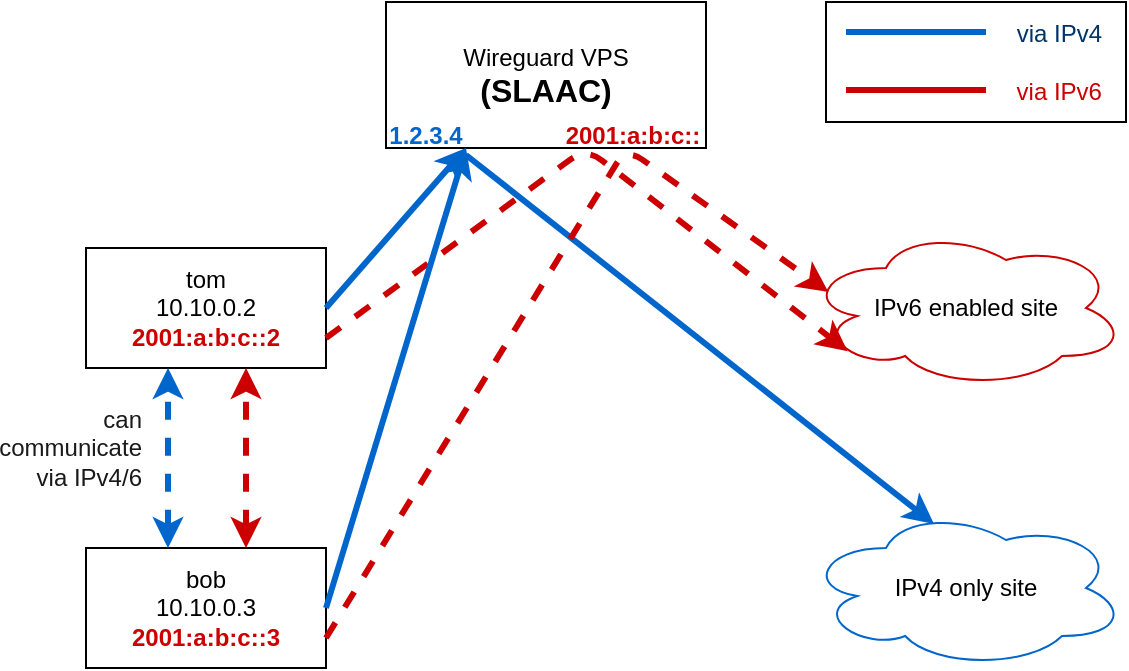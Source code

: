 <mxfile version="14.6.6"><diagram id="RjBmmRLdCjNnNXCLvThr" name="Page-1"><mxGraphModel dx="782" dy="408" grid="1" gridSize="10" guides="1" tooltips="1" connect="1" arrows="1" fold="1" page="1" pageScale="1" pageWidth="850" pageHeight="1100" math="0" shadow="0"><root><mxCell id="0"/><mxCell id="1" parent="0"/><mxCell id="jYcUG7d-6fK1yqf7HT1u-1" value="&lt;div align=&quot;center&quot;&gt;tom&lt;/div&gt;&lt;div align=&quot;center&quot;&gt;10.10.0.2&lt;/div&gt;&lt;div align=&quot;center&quot;&gt;&lt;font color=&quot;#CC0000&quot;&gt;&lt;b&gt;2001:a:b:c::2&lt;/b&gt;&lt;/font&gt;&lt;br&gt;&lt;/div&gt;" style="rounded=0;whiteSpace=wrap;html=1;align=center;" parent="1" vertex="1"><mxGeometry x="120" y="183" width="120" height="60" as="geometry"/></mxCell><mxCell id="jYcUG7d-6fK1yqf7HT1u-2" value="&lt;div align=&quot;center&quot;&gt;bob&lt;/div&gt;&lt;div align=&quot;center&quot;&gt;10.10.0.3&lt;/div&gt;&lt;div align=&quot;center&quot;&gt;&lt;font color=&quot;#CC0000&quot;&gt;&lt;b&gt;2001:a:b:c::3&lt;/b&gt;&lt;/font&gt;&lt;/div&gt;" style="rounded=0;whiteSpace=wrap;html=1;align=center;" parent="1" vertex="1"><mxGeometry x="120" y="333" width="120" height="60" as="geometry"/></mxCell><mxCell id="jYcUG7d-6fK1yqf7HT1u-3" value="&lt;div&gt;Wireguard VPS&lt;/div&gt;&lt;div style=&quot;font-size: 16px&quot;&gt;&lt;b&gt;(SLAAC)&lt;/b&gt;&lt;br&gt;&lt;/div&gt;" style="rounded=0;whiteSpace=wrap;html=1;" parent="1" vertex="1"><mxGeometry x="270" y="60" width="160" height="73" as="geometry"/></mxCell><mxCell id="jYcUG7d-6fK1yqf7HT1u-5" value="IPv4 only site" style="ellipse;shape=cloud;whiteSpace=wrap;html=1;strokeColor=#0066CC;" parent="1" vertex="1"><mxGeometry x="480" y="313" width="160" height="80" as="geometry"/></mxCell><mxCell id="jYcUG7d-6fK1yqf7HT1u-7" value="" style="endArrow=classic;html=1;exitX=1;exitY=1;exitDx=0;exitDy=0;entryX=0.4;entryY=0.1;entryDx=0;entryDy=0;entryPerimeter=0;strokeWidth=3;strokeColor=#0066CC;" parent="1" source="jYcUG7d-6fK1yqf7HT1u-15" target="jYcUG7d-6fK1yqf7HT1u-5" edge="1"><mxGeometry width="50" height="50" relative="1" as="geometry"><mxPoint x="380" y="293" as="sourcePoint"/><mxPoint x="430" y="243" as="targetPoint"/></mxGeometry></mxCell><mxCell id="jYcUG7d-6fK1yqf7HT1u-8" value="" style="endArrow=classic;html=1;exitX=1;exitY=0.5;exitDx=0;exitDy=0;entryX=0.25;entryY=1;entryDx=0;entryDy=0;strokeWidth=3;strokeColor=#0066CC;" parent="1" source="jYcUG7d-6fK1yqf7HT1u-1" target="jYcUG7d-6fK1yqf7HT1u-3" edge="1"><mxGeometry width="50" height="50" relative="1" as="geometry"><mxPoint x="270" y="233" as="sourcePoint"/><mxPoint x="320" y="183" as="targetPoint"/></mxGeometry></mxCell><mxCell id="jYcUG7d-6fK1yqf7HT1u-9" value="IPv6 enabled site" style="ellipse;shape=cloud;whiteSpace=wrap;html=1;strokeColor=#CC0000;" parent="1" vertex="1"><mxGeometry x="480" y="173" width="160" height="80" as="geometry"/></mxCell><mxCell id="jYcUG7d-6fK1yqf7HT1u-11" value="" style="endArrow=classic;html=1;entryX=0.13;entryY=0.77;entryDx=0;entryDy=0;entryPerimeter=0;exitX=1;exitY=0.75;exitDx=0;exitDy=0;fontColor=#EA6B66;strokeWidth=3;strokeColor=#CC0000;dashed=1;" parent="1" source="jYcUG7d-6fK1yqf7HT1u-1" target="jYcUG7d-6fK1yqf7HT1u-9" edge="1"><mxGeometry width="50" height="50" relative="1" as="geometry"><mxPoint x="380" y="293" as="sourcePoint"/><mxPoint x="430" y="243" as="targetPoint"/><Array as="points"><mxPoint x="370" y="133"/></Array></mxGeometry></mxCell><mxCell id="jYcUG7d-6fK1yqf7HT1u-13" value="" style="endArrow=classic;html=1;entryX=0.25;entryY=1;entryDx=0;entryDy=0;exitX=1;exitY=0.5;exitDx=0;exitDy=0;strokeWidth=3;strokeColor=#0066CC;" parent="1" source="jYcUG7d-6fK1yqf7HT1u-2" target="jYcUG7d-6fK1yqf7HT1u-3" edge="1"><mxGeometry width="50" height="50" relative="1" as="geometry"><mxPoint x="380" y="293" as="sourcePoint"/><mxPoint x="430" y="243" as="targetPoint"/></mxGeometry></mxCell><mxCell id="jYcUG7d-6fK1yqf7HT1u-14" value="&lt;font color=&quot;#CC0000&quot;&gt;&lt;b&gt;2001:a:b:c::&lt;/b&gt;&lt;/font&gt;" style="text;html=1;strokeColor=none;fillColor=none;align=center;verticalAlign=middle;whiteSpace=wrap;rounded=0;fontColor=#EA6B66;rotation=0;" parent="1" vertex="1"><mxGeometry x="353.59" y="110" width="79.41" height="33" as="geometry"/></mxCell><mxCell id="jYcUG7d-6fK1yqf7HT1u-15" value="&lt;font color=&quot;#0066CC&quot;&gt;&lt;b&gt;1.2.3.4&lt;/b&gt;&lt;/font&gt;" style="text;html=1;strokeColor=none;fillColor=none;align=center;verticalAlign=middle;whiteSpace=wrap;rounded=0;fontColor=#003366;" parent="1" vertex="1"><mxGeometry x="270" y="116.5" width="40" height="20" as="geometry"/></mxCell><mxCell id="jYcUG7d-6fK1yqf7HT1u-18" value="" style="endArrow=classic;startArrow=classic;html=1;fontColor=#003366;strokeColor=#0066CC;strokeWidth=3;exitX=0.5;exitY=0;exitDx=0;exitDy=0;entryX=0.5;entryY=1;entryDx=0;entryDy=0;dashed=1;" parent="1" edge="1"><mxGeometry width="50" height="50" relative="1" as="geometry"><mxPoint x="161" y="333" as="sourcePoint"/><mxPoint x="161" y="243" as="targetPoint"/></mxGeometry></mxCell><mxCell id="jYcUG7d-6fK1yqf7HT1u-19" value="&lt;div align=&quot;right&quot;&gt;&lt;font color=&quot;#1A1A1A&quot;&gt;can communicate&lt;/font&gt;&lt;/div&gt;&lt;div align=&quot;right&quot;&gt;&lt;font color=&quot;#1A1A1A&quot;&gt;via IPv4/6&lt;/font&gt;&lt;/div&gt;" style="text;html=1;strokeColor=none;fillColor=none;align=right;verticalAlign=middle;whiteSpace=wrap;rounded=0;fontColor=#003366;" parent="1" vertex="1"><mxGeometry x="110" y="273" width="40" height="20" as="geometry"/></mxCell><mxCell id="jYcUG7d-6fK1yqf7HT1u-20" value="&lt;div align=&quot;right&quot;&gt;via IPv4&amp;nbsp;&amp;nbsp;&amp;nbsp; &lt;br&gt;&lt;/div&gt;&lt;div align=&quot;right&quot;&gt;&lt;font color=&quot;#CC0000&quot;&gt;&lt;br&gt;&lt;/font&gt;&lt;/div&gt;&lt;div align=&quot;right&quot;&gt;&lt;font color=&quot;#CC0000&quot;&gt;via IPv6&lt;/font&gt;&amp;nbsp;&amp;nbsp;&amp;nbsp; &lt;br&gt;&lt;/div&gt;" style="text;html=1;fillColor=none;align=right;verticalAlign=middle;whiteSpace=wrap;rounded=0;fontColor=#003366;strokeColor=#000000;" parent="1" vertex="1"><mxGeometry x="490" y="60" width="150" height="60" as="geometry"/></mxCell><mxCell id="jYcUG7d-6fK1yqf7HT1u-21" value="" style="endArrow=classic;startArrow=classic;html=1;fontColor=#003366;strokeWidth=3;exitX=0.5;exitY=0;exitDx=0;exitDy=0;entryX=0.5;entryY=1;entryDx=0;entryDy=0;dashed=1;strokeColor=#CC0000;" parent="1" edge="1"><mxGeometry width="50" height="50" relative="1" as="geometry"><mxPoint x="200" y="333" as="sourcePoint"/><mxPoint x="200" y="243" as="targetPoint"/></mxGeometry></mxCell><mxCell id="jYcUG7d-6fK1yqf7HT1u-22" value="" style="endArrow=none;html=1;fontColor=#003366;strokeColor=#CC0000;strokeWidth=3;" parent="1" edge="1"><mxGeometry width="50" height="50" relative="1" as="geometry"><mxPoint x="500" y="104" as="sourcePoint"/><mxPoint x="570" y="104" as="targetPoint"/></mxGeometry></mxCell><mxCell id="jYcUG7d-6fK1yqf7HT1u-23" value="" style="endArrow=none;html=1;fontColor=#003366;strokeWidth=3;strokeColor=#0066CC;" parent="1" edge="1"><mxGeometry width="50" height="50" relative="1" as="geometry"><mxPoint x="500" y="75" as="sourcePoint"/><mxPoint x="570" y="75" as="targetPoint"/></mxGeometry></mxCell><mxCell id="Eu6PmNcIToQlKLnksagN-2" value="" style="endArrow=classic;html=1;entryX=0.07;entryY=0.4;entryDx=0;entryDy=0;entryPerimeter=0;exitX=1;exitY=0.75;exitDx=0;exitDy=0;fontColor=#EA6B66;strokeWidth=3;strokeColor=#CC0000;dashed=1;" edge="1" parent="1" source="jYcUG7d-6fK1yqf7HT1u-2" target="jYcUG7d-6fK1yqf7HT1u-9"><mxGeometry width="50" height="50" relative="1" as="geometry"><mxPoint x="250" y="238" as="sourcePoint"/><mxPoint x="501.2" y="215" as="targetPoint"/><Array as="points"><mxPoint x="390" y="133"/></Array></mxGeometry></mxCell></root></mxGraphModel></diagram></mxfile>